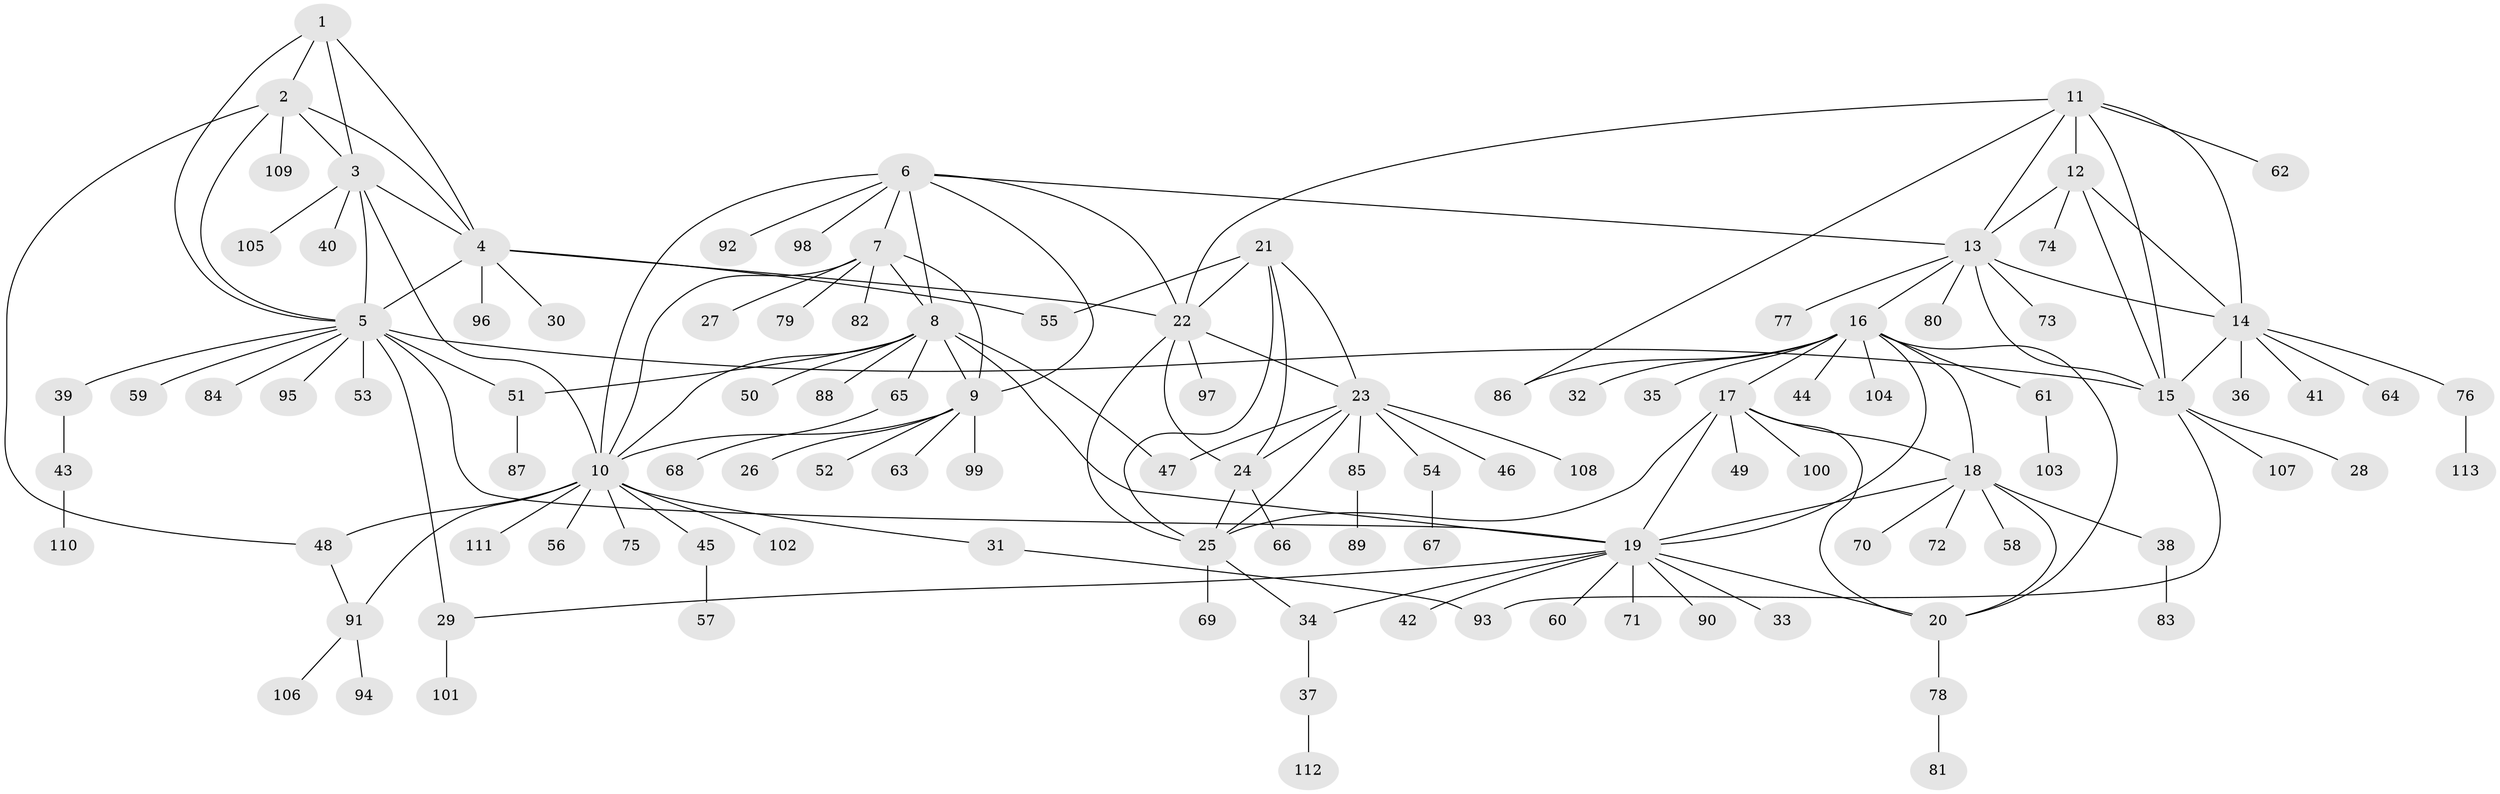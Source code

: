 // Generated by graph-tools (version 1.1) at 2025/55/03/09/25 04:55:28]
// undirected, 113 vertices, 157 edges
graph export_dot {
graph [start="1"]
  node [color=gray90,style=filled];
  1;
  2;
  3;
  4;
  5;
  6;
  7;
  8;
  9;
  10;
  11;
  12;
  13;
  14;
  15;
  16;
  17;
  18;
  19;
  20;
  21;
  22;
  23;
  24;
  25;
  26;
  27;
  28;
  29;
  30;
  31;
  32;
  33;
  34;
  35;
  36;
  37;
  38;
  39;
  40;
  41;
  42;
  43;
  44;
  45;
  46;
  47;
  48;
  49;
  50;
  51;
  52;
  53;
  54;
  55;
  56;
  57;
  58;
  59;
  60;
  61;
  62;
  63;
  64;
  65;
  66;
  67;
  68;
  69;
  70;
  71;
  72;
  73;
  74;
  75;
  76;
  77;
  78;
  79;
  80;
  81;
  82;
  83;
  84;
  85;
  86;
  87;
  88;
  89;
  90;
  91;
  92;
  93;
  94;
  95;
  96;
  97;
  98;
  99;
  100;
  101;
  102;
  103;
  104;
  105;
  106;
  107;
  108;
  109;
  110;
  111;
  112;
  113;
  1 -- 2;
  1 -- 3;
  1 -- 4;
  1 -- 5;
  2 -- 3;
  2 -- 4;
  2 -- 5;
  2 -- 48;
  2 -- 109;
  3 -- 4;
  3 -- 5;
  3 -- 10;
  3 -- 40;
  3 -- 105;
  4 -- 5;
  4 -- 22;
  4 -- 30;
  4 -- 55;
  4 -- 96;
  5 -- 15;
  5 -- 19;
  5 -- 29;
  5 -- 39;
  5 -- 51;
  5 -- 53;
  5 -- 59;
  5 -- 84;
  5 -- 95;
  6 -- 7;
  6 -- 8;
  6 -- 9;
  6 -- 10;
  6 -- 13;
  6 -- 22;
  6 -- 92;
  6 -- 98;
  7 -- 8;
  7 -- 9;
  7 -- 10;
  7 -- 27;
  7 -- 79;
  7 -- 82;
  8 -- 9;
  8 -- 10;
  8 -- 19;
  8 -- 47;
  8 -- 50;
  8 -- 51;
  8 -- 65;
  8 -- 88;
  9 -- 10;
  9 -- 26;
  9 -- 52;
  9 -- 63;
  9 -- 99;
  10 -- 31;
  10 -- 45;
  10 -- 48;
  10 -- 56;
  10 -- 75;
  10 -- 91;
  10 -- 102;
  10 -- 111;
  11 -- 12;
  11 -- 13;
  11 -- 14;
  11 -- 15;
  11 -- 22;
  11 -- 62;
  11 -- 86;
  12 -- 13;
  12 -- 14;
  12 -- 15;
  12 -- 74;
  13 -- 14;
  13 -- 15;
  13 -- 16;
  13 -- 73;
  13 -- 77;
  13 -- 80;
  14 -- 15;
  14 -- 36;
  14 -- 41;
  14 -- 64;
  14 -- 76;
  15 -- 28;
  15 -- 93;
  15 -- 107;
  16 -- 17;
  16 -- 18;
  16 -- 19;
  16 -- 20;
  16 -- 32;
  16 -- 35;
  16 -- 44;
  16 -- 61;
  16 -- 86;
  16 -- 104;
  17 -- 18;
  17 -- 19;
  17 -- 20;
  17 -- 25;
  17 -- 49;
  17 -- 100;
  18 -- 19;
  18 -- 20;
  18 -- 38;
  18 -- 58;
  18 -- 70;
  18 -- 72;
  19 -- 20;
  19 -- 29;
  19 -- 33;
  19 -- 34;
  19 -- 42;
  19 -- 60;
  19 -- 71;
  19 -- 90;
  20 -- 78;
  21 -- 22;
  21 -- 23;
  21 -- 24;
  21 -- 25;
  21 -- 55;
  22 -- 23;
  22 -- 24;
  22 -- 25;
  22 -- 97;
  23 -- 24;
  23 -- 25;
  23 -- 46;
  23 -- 47;
  23 -- 54;
  23 -- 85;
  23 -- 108;
  24 -- 25;
  24 -- 66;
  25 -- 34;
  25 -- 69;
  29 -- 101;
  31 -- 93;
  34 -- 37;
  37 -- 112;
  38 -- 83;
  39 -- 43;
  43 -- 110;
  45 -- 57;
  48 -- 91;
  51 -- 87;
  54 -- 67;
  61 -- 103;
  65 -- 68;
  76 -- 113;
  78 -- 81;
  85 -- 89;
  91 -- 94;
  91 -- 106;
}
